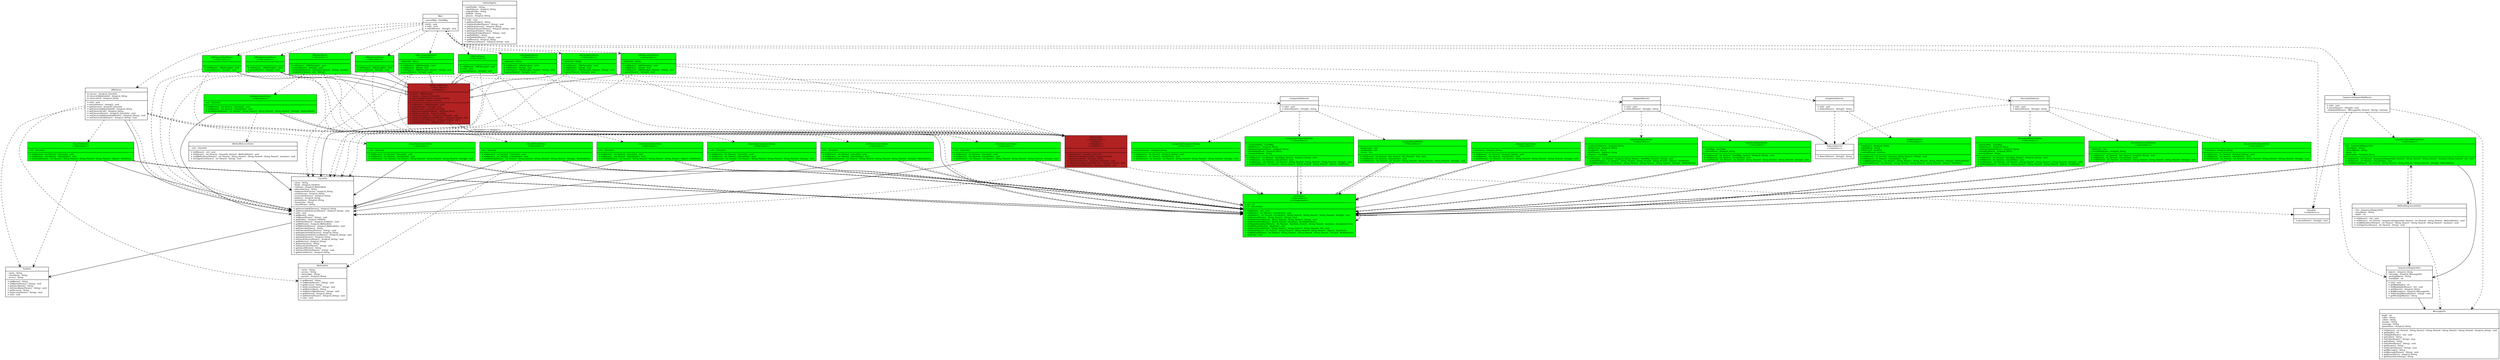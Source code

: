 digraph G {
	fontname = "Bitstream Vera Sans"
	fontsize = 8 

	node [
		 fontname = "Bitstream Vera Sans" 
		 fontsize = 8 
		 shape = "record" ,
		 style = "filled"
	] 

	edge [
		 fontname = "Bitstream Vera Sans"
		 fontsize = 8 
	]

	ClassVisitor [ 
 	 	 label = "{ClassVisitor\n\<\<Decorator\>\>\n\<\<Component\>\>\n|# api : int\l# cv : ClassVisitor\l|+ init(Param1 : int) : void\l+ init(Param1 : int, Param2 : ClassVisitor) : void\l+ visit(Param1 : int, Param2 : int, Param3 : String, Param4 : String, Param5 : String, Param6 : String[]) : void\l+ visitSource(Param1 : String, Param2 : String) : void\l+ visitOuterClass(Param1 : String, Param2 : String, Param3 : String) : void\l+ visitAnnotation(Param1 : String, Param2 : boolean) : AnnotationVisitor\l+ visitTypeAnnotation(Param1 : int, Param2 : TypePath, Param3 : String, Param4 : boolean) : AnnotationVisitor\l+ visitAttribute(Param1 : Attribute) : void\l+ visitInnerClass(Param1 : String, Param2 : String, Param3 : String, Param4 : int) : void\l+ visitField(Param1 : int, Param2 : String, Param3 : String, Param4 : String, Param5 : Object) : FieldVisitor\l+ visitMethod(Param1 : int, Param2 : String, Param3 : String, Param4 : String, Param5 : String[]) : MethodVisitor\l+ visitEnd() : void\l}",
	 	 color = black,
	 	 fillcolor = green
	]
	AbstractUMLParser [ 
 	 	 label = "{AbstractUMLParser\n\<\<Decorator\>\>\n\<\<Adapter\>\>\n|# parser : UMLParsable\l# classes : ArrayList_ClassInfo\l# classListAbbreviated : ArrayList_String\l# classListFull : ArrayList_String\l|+ init(Param1 : UMLParsable) : void\l+ parse(Param1 : String[]) : void\l+ getClasses() : ArrayList_ClassInfo\l+ getClassListAbbreviated() : ArrayList_String\l+ getClassListFull() : ArrayList_String\l+ setClasses(Param1 : ArrayList_ClassInfo) : void\l+ setClassListAbbreviated(Param1 : ArrayList_String) : void\l+ setClassListFull(Param1 : ArrayList_String) : void\l+ setParser(Param1 : UMLParsable) : void\l}",
	 	 color = black,
	 	 fillcolor = firebrick
	]
	AdapterAdapteeVisitor [ 
 	 	 label = "{AdapterAdapteeVisitor\n\<\<Decorator\>\>\n|- constructorParams : ArrayList_String\l- fieldsFound : ArrayList_String\l  className : String\l  validClasses : ArrayList_String\l  adapters : HashMap\l|+ init(Param1 : int, Param2 : ArrayList_String, Param3 : HashMap, Param4 : String) : void\l+ visitField(Param1 : int, Param2 : String, Param3 : String, Param4 : String, Param5 : Object) : FieldVisitor\l+ visitMethod(Param1 : int, Param2 : String, Param3 : String, Param4 : String, Param5 : String[]) : MethodVisitor\l}",
	 	 color = black,
	 	 fillcolor = green
	]
	AdapterAdapterVisitor [ 
 	 	 label = "{AdapterAdapterVisitor\n\<\<Decorator\>\>\n|- classMap : HashMap\l- allInterfaces : ArrayList_String\l|+ init(Param1 : int, Param2 : HashMap, Param3 : ArrayList_String) : void\l+ init(Param1 : int, Param2 : ClassVisitor) : void\l+ visit(Param1 : int, Param2 : int, Param3 : String, Param4 : String, Param5 : String, Param6 : String[]) : void\l}",
	 	 color = black,
	 	 fillcolor = green
	]
	AdapterDetector [ 
 	 	 label = "{AdapterDetector\n||+ init() : void\l+ detect(Param1 : String[]) : String\l}",
	 	 color = black,
	 	 fillcolor = white
	]
	AdapterTargetVisitor [ 
 	 	 label = "{AdapterTargetVisitor\n\<\<Decorator\>\>\n|- interfaces : ArrayList_String\l|+ init(Param1 : int, Param2 : ArrayList_String) : void\l+ init(Param1 : int, Param2 : ClassVisitor) : void\l+ visit(Param1 : int, Param2 : int, Param3 : String, Param4 : String, Param5 : String, Param6 : String[]) : void\l}",
	 	 color = black,
	 	 fillcolor = green
	]
	ClassAssociationVisitor [ 
 	 	 label = "{ClassAssociationVisitor\n\<\<Decorator\>\>\n|  info : ClassInfo\l|+ init(Param1 : int, Param2 : ClassInfo) : void\l+ init(Param1 : int, Param2 : ClassVisitor) : void\l+ visitField(Param1 : int, Param2 : String, Param3 : String, Param4 : String, Param5 : Object) : FieldVisitor\l}",
	 	 color = black,
	 	 fillcolor = green
	]
	ClassDeclarationVisitor [ 
 	 	 label = "{ClassDeclarationVisitor\n\<\<Decorator\>\>\n|- info : ClassInfo\l|+ init(Param1 : int, Param2 : ClassInfo) : void\l+ init(Param1 : int, Param2 : ClassVisitor) : void\l+ visit(Param1 : int, Param2 : int, Param3 : String, Param4 : String, Param5 : String, Param6 : String[]) : void\l}",
	 	 color = black,
	 	 fillcolor = green
	]
	ClassExtensionVisitor [ 
 	 	 label = "{ClassExtensionVisitor\n\<\<Decorator\>\>\n|- info : ClassInfo\l|+ init(Param1 : int, Param2 : ClassInfo) : void\l+ init(Param1 : int, Param2 : ClassVisitor) : void\l+ visit(Param1 : int, Param2 : int, Param3 : String, Param4 : String, Param5 : String, Param6 : String[]) : void\l}",
	 	 color = black,
	 	 fillcolor = green
	]
	ClassFieldVisitor [ 
 	 	 label = "{ClassFieldVisitor\n\<\<Decorator\>\>\n|  info : ClassInfo\l|+ init(Param1 : int, Param2 : ClassInfo) : void\l+ init(Param1 : int, Param2 : ClassVisitor) : void\l+ visitField(Param1 : int, Param2 : String, Param3 : String, Param4 : String, Param5 : Object) : FieldVisitor\l}",
	 	 color = black,
	 	 fillcolor = green
	]
	ClassImplementationVisitor [ 
 	 	 label = "{ClassImplementationVisitor\n\<\<Decorator\>\>\n|- info : ClassInfo\l|+ init(Param1 : int, Param2 : ClassInfo) : void\l+ init(Param1 : int, Param2 : ClassVisitor) : void\l+ visit(Param1 : int, Param2 : int, Param3 : String, Param4 : String, Param5 : String, Param6 : String[]) : void\l}",
	 	 color = black,
	 	 fillcolor = green
	]
	ClassInfo [ 
 	 	 label = "{ClassInfo\n|- name : String\l- fields : ArrayList_FieldInfo\l- methods : ArrayList_MethodInfo\l- extendedClass : String\l- implementedClasses : ArrayList_String\l- usedClasses : ArrayList_String\l- associatedClasses : ArrayList_String\l- patterns : ArrayList_String\l- annotations : ArrayList_String\l- frameColor : String\l- classFillColor : String\l|+ getAssociatedClasses() : ArrayList_String\l+ setAssociatedClasses(Param1 : ArrayList_String) : void\l+ init() : void\l+ getName() : String\l+ setName(Param1 : String) : void\l+ getFields() : ArrayList_FieldInfo\l+ setFields(Param1 : ArrayList_FieldInfo) : void\l+ getMethods() : ArrayList_MethodInfo\l+ setMethods(Param1 : ArrayList_MethodInfo) : void\l+ getExtendedClass() : String\l+ setExtendedClass(Param1 : String) : void\l+ getImplementedClasses() : ArrayList_String\l+ setImplementedClasses(Param1 : ArrayList_String) : void\l+ getUsedClasses() : ArrayList_String\l+ setUsedClasses(Param1 : ArrayList_String) : void\l+ getPatterns() : ArrayList_String\l+ getFrameColor() : String\l+ setFrameColor(Param1 : String) : void\l+ getClassFillColor() : String\l+ setClassFillColor(Param1 : String) : void\l+ getAnnotations() : ArrayList_String\l}",
	 	 color = black,
	 	 fillcolor = white
	]
	ClassMethodVisitor [ 
 	 	 label = "{ClassMethodVisitor\n\<\<Decorator\>\>\n|  info : ClassInfo\l|+ init(Param1 : int, Param2 : ClassInfo) : void\l+ init(Param1 : int, Param2 : ClassVisitor) : void\l+ visitMethod(Param1 : int, Param2 : String, Param3 : String, Param4 : String, Param5 : String[]) : MethodVisitor\l}",
	 	 color = black,
	 	 fillcolor = green
	]
	CompositeComponentVisitor [ 
 	 	 label = "{CompositeComponentVisitor\n\<\<Decorator\>\>\n|  abstractClasses : ArrayList_String\l|+ init(Param1 : int, Param2 : ArrayList_String) : void\l+ init(Param1 : int, Param2 : ClassVisitor) : void\l+ visit(Param1 : int, Param2 : int, Param3 : String, Param4 : String, Param5 : String, Param6 : String[]) : void\l}",
	 	 color = black,
	 	 fillcolor = green
	]
	CompositeCompositeVisitor [ 
 	 	 label = "{CompositeCompositeVisitor\n\<\<Decorator\>\>\n|- compositeMap : HashMap\l- allInterfaces : ArrayList_String\l- implementedInterfaces : ArrayList_String\l- storedInterfaces : ArrayList_String\l- compositeName : String\l|+ init(Param1 : int, Param2 : HashMap, Param3 : ArrayList_String) : void\l+ init(Param1 : int, Param2 : ClassVisitor) : void\l+ visit(Param1 : int, Param2 : int, Param3 : String, Param4 : String, Param5 : String, Param6 : String[]) : void\l+ visitField(Param1 : int, Param2 : String, Param3 : String, Param4 : String, Param5 : Object) : FieldVisitor\l}",
	 	 color = black,
	 	 fillcolor = green
	]
	CompositeDetector [ 
 	 	 label = "{CompositeDetector\n||+ init() : void\l+ detect(Param1 : String[]) : String\l}",
	 	 color = black,
	 	 fillcolor = white
	]
	CompositeLeafVisitor [ 
 	 	 label = "{CompositeLeafVisitor\n\<\<Decorator\>\>\n|  components : Set\l  composites : Set\l  leaves : Set\l|+ init(Param1 : int, Param2 : Set, Param3 : Set, Param4 : Set) : void\l+ init(Param1 : int, Param2 : ClassVisitor) : void\l+ visit(Param1 : int, Param2 : int, Param3 : String, Param4 : String, Param5 : String, Param6 : String[]) : void\l}",
	 	 color = black,
	 	 fillcolor = green
	]
	DecoratorAbstractVisitor [ 
 	 	 label = "{DecoratorAbstractVisitor\n\<\<Decorator\>\>\n|- abstractMap : HashMap\l- allInterfaces : ArrayList_String\l- implementedInterfaces : ArrayList_String\l- storedInterfaces : ArrayList_String\l- abstractName : String\l|+ init(Param1 : int, Param2 : HashMap, Param3 : ArrayList_String) : void\l+ init(Param1 : int, Param2 : ClassVisitor) : void\l+ visit(Param1 : int, Param2 : int, Param3 : String, Param4 : String, Param5 : String, Param6 : String[]) : void\l+ visitField(Param1 : int, Param2 : String, Param3 : String, Param4 : String, Param5 : Object) : FieldVisitor\l}",
	 	 color = black,
	 	 fillcolor = green
	]
	DecoratorConcreteVisitor [ 
 	 	 label = "{DecoratorConcreteVisitor\n\<\<Decorator\>\>\n|- abstracts : Set\l- concreteClasses : ArrayList_String\l|+ init(Param1 : int, Param2 : Set, Param3 : ArrayList_String) : void\l+ init(Param1 : int, Param2 : ClassVisitor) : void\l+ visit(Param1 : int, Param2 : int, Param3 : String, Param4 : String, Param5 : String, Param6 : String[]) : void\l}",
	 	 color = black,
	 	 fillcolor = green
	]
	DecoratorDetector [ 
 	 	 label = "{DecoratorDetector\n||+ init() : void\l+ detect(Param1 : String[]) : String\l}",
	 	 color = black,
	 	 fillcolor = white
	]
	DecoratorInterfaceVisitor [ 
 	 	 label = "{DecoratorInterfaceVisitor\n\<\<Decorator\>\>\n|- interfaces : ArrayList_String\l|+ init(Param1 : int, Param2 : ArrayList_String) : void\l+ init(Param1 : int, Param2 : ClassVisitor) : void\l+ visit(Param1 : int, Param2 : int, Param3 : String, Param4 : String, Param5 : String, Param6 : String[]) : void\l}",
	 	 color = black,
	 	 fillcolor = green
	]
	FieldInfo [ 
 	 	 label = "{FieldInfo\n|- name : String\l- className : String\l- access : String\l|+ getName() : String\l+ setName(Param1 : String) : void\l+ getClassName() : String\l+ setClassName(Param1 : String) : void\l+ getAccess() : String\l+ setAccess(Param1 : String) : void\l+ init() : void\l}",
	 	 color = black,
	 	 fillcolor = white
	]
	GetParamsUsesVisitor [ 
 	 	 label = "{GetParamsUsesVisitor\n\<\<Decorator\>\>\n|  info : ClassInfo\l|+ init(Param1 : int, Param2 : ClassInfo) : void\l+ init(Param1 : int, Param2 : ClassVisitor) : void\l+ visitMethod(Param1 : int, Param2 : String, Param3 : String, Param4 : String, Param5 : String[]) : MethodVisitor\l}",
	 	 color = black,
	 	 fillcolor = green
	]
	GetReturnUsesVisitor [ 
 	 	 label = "{GetReturnUsesVisitor\n\<\<Decorator\>\>\n|  info : ClassInfo\l|+ init(Param1 : int, Param2 : ClassInfo) : void\l+ init(Param1 : int, Param2 : ClassVisitor) : void\l+ visitMethod(Param1 : int, Param2 : String, Param3 : String, Param4 : String, Param5 : String[]) : MethodVisitor\l}",
	 	 color = black,
	 	 fillcolor = green
	]
	GUIConfigInfo [ 
 	 	 label = "{GUIConfigInfo\n|- inputFolder : String\l- inputClasses : ArrayList_String\l- outputFolder : String\l- dotPath : String\l- phases : ArrayList_String\l|+ init() : void\l+ getInputFolder() : String\l+ setInputFolder(Param1 : String) : void\l+ getInputClasses() : ArrayList_String\l+ setInputClasses(Param1 : ArrayList_String) : void\l+ getOutputFolder() : String\l+ setOutputFolder(Param1 : String) : void\l+ getDotPath() : String\l+ setDotPath(Param1 : String) : void\l+ getPhases() : ArrayList_String\l+ setPhases(Param1 : ArrayList_String) : void\l}",
	 	 color = black,
	 	 fillcolor = white
	]
	Main [ 
 	 	 label = "{Main\n|- parserMap : HashMap\l|  clinit() : void\l+ init() : void\l+ main(Param1 : String[]) : void\l}",
	 	 color = black,
	 	 fillcolor = white
	]
	MessageInfo [ 
 	 	 label = "{MessageInfo\n|  depth : int\l  caller : String\l  callee : String\l  answer : String\l  message : String\l  parameters : ArrayList_String\l|+ init(Param1 : int, Param2 : String, Param3 : String, Param4 : String, Param5 : String, Param6 : ArrayList_String) : void\l+ getDepth() : int\l+ setDepth(Param1 : int) : void\l+ getCaller() : String\l+ setCaller(Param1 : String) : void\l+ getCallee() : String\l+ setCallee(Param1 : String) : void\l+ getAnswer() : String\l+ setAnswer(Param1 : String) : void\l+ getMessage() : String\l+ setMessage(Param1 : String) : void\l+ getParameters() : ArrayList_String\l+ getParametersString() : String\l}",
	 	 color = black,
	 	 fillcolor = white
	]
	MethodInfo [ 
 	 	 label = "{MethodInfo\n|- name : String\l- access : String\l- returnType : String\l- params : ArrayList_String\l|+ getName() : String\l+ setName(Param1 : String) : void\l+ getAccess() : String\l+ setAccess(Param1 : String) : void\l+ getReturnType() : String\l+ setReturnType(Param1 : String) : void\l+ getParams() : ArrayList_String\l+ setParams(Param1 : ArrayList_String) : void\l+ init() : void\l}",
	 	 color = black,
	 	 fillcolor = white
	]
	MethodReturnsVisitor [ 
 	 	 label = "{MethodReturnsVisitor\n|- info : ClassInfo\l|+ init(Param1 : int) : void\l+ init(Param1 : int, Param2 : ClassInfo, Param3 : MethodVisitor) : void\l+ visitMethodInsn(Param1 : int, Param2 : String, Param3 : String, Param4 : String, Param5 : boolean) : void\l+ visitTypeInsn(Param1 : int, Param2 : String) : void\l}",
	 	 color = black,
	 	 fillcolor = white
	]
	MethodSequenceVisitor [ 
 	 	 label = "{MethodSequenceVisitor\n|- info : SequenceDiagramInfo\l- className : String\l- depth : int\l|+ init(Param1 : int) : void\l+ init(Param1 : int, Param2 : SequenceDiagramInfo, Param3 : int, Param4 : String, Param5 : MethodVisitor) : void\l+ visitMethodInsn(Param1 : int, Param2 : String, Param3 : String, Param4 : String, Param5 : boolean) : void\l+ visitTypeInsn(Param1 : int, Param2 : String) : void\l}",
	 	 color = black,
	 	 fillcolor = white
	]
	Parsable [ 
 	 	 label = "{Parsable\n\<\<Interface\>\>\n||+ parse(Param1 : String[]) : void\l}",
	 	 color = black,
	 	 fillcolor = white
	]
	PatternDetector [ 
 	 	 label = "{PatternDetector\n\<\<Interface\>\>\n||+ detect(Param1 : String[]) : String\l}",
	 	 color = black,
	 	 fillcolor = white
	]
	SequenceClassMethodVisitor [ 
 	 	 label = "{SequenceClassMethodVisitor\n\<\<Decorator\>\>\n|  info : SequenceDiagramInfo\l  className : String\l  methodName : String\l  depth : int\l  parameters : ArrayList_String\l|+ init(Param1 : int, Param2 : SequenceDiagramInfo, Param3 : String, Param4 : String, Param5 : ArrayList_String, Param6 : int) : void\l+ init(Param1 : int, Param2 : ClassVisitor) : void\l+ visitMethod(Param1 : int, Param2 : String, Param3 : String, Param4 : String, Param5 : String[]) : MethodVisitor\l}",
	 	 color = black,
	 	 fillcolor = green
	]
	SequenceDiagramInfo [ 
 	 	 label = "{SequenceDiagramInfo\n|  objects : ArrayList_String\l  message : ArrayList_MessageInfo\l  packageName : String\l  maxDepth : int\l|+ init() : void\l+ getMaxDepth() : int\l+ setMaxDepth(Param1 : int) : void\l+ getObjects() : ArrayList_String\l+ getMessages() : ArrayList_MessageInfo\l+ setPackageName(Param1 : String) : void\l+ getPackageName() : String\l}",
	 	 color = black,
	 	 fillcolor = white
	]
	SequenceDiagramTextParser [ 
 	 	 label = "{SequenceDiagramTextParser\n||+ init() : void\l+ parse(Param1 : String[]) : void\l- lambda$0(Param1 : MessageInfo, Param2 : String) : boolean\l}",
	 	 color = black,
	 	 fillcolor = white
	]
	SingletonDetector [ 
 	 	 label = "{SingletonDetector\n||+ init() : void\l+ detect(Param1 : String[]) : String\l}",
	 	 color = black,
	 	 fillcolor = white
	]
	SingletonVisitor [ 
 	 	 label = "{SingletonVisitor\n\<\<Decorator\>\>\n|- singletons : ArrayList_String\l- className : String\l- fieldFound : boolean\l- methodFound : boolean\l|+ init(Param1 : int, Param2 : ArrayList_String, Param3 : String) : void\l+ init(Param1 : int, Param2 : ClassVisitor) : void\l+ visitMethod(Param1 : int, Param2 : String, Param3 : String, Param4 : String, Param5 : String[]) : MethodVisitor\l+ visitField(Param1 : int, Param2 : String, Param3 : String, Param4 : String, Param5 : Object) : FieldVisitor\l}",
	 	 color = black,
	 	 fillcolor = green
	]
	UMLAdapterParser [ 
 	 	 label = "{UMLAdapterParser\n\<\<Decorator\>\>\n|- detected : String\l|+ init(Param1 : UMLParsable) : void\l+ init(Param1 : String) : void\l+ init(Param1 : UMLParsable, Param2 : String) : void\l+ parse(Param1 : String[]) : void\l}",
	 	 color = black,
	 	 fillcolor = green
	]
	UMLAssociationParser [ 
 	 	 label = "{UMLAssociationParser\n\<\<Decorator\>\>\n||+ init(Param1 : UMLParsable) : void\l+ parse(Param1 : String[]) : void\l}",
	 	 color = black,
	 	 fillcolor = green
	]
	UMLCompositeParser [ 
 	 	 label = "{UMLCompositeParser\n\<\<Decorator\>\>\n|- detected : String\l|+ init(Param1 : UMLParsable) : void\l+ init(Param1 : String) : void\l+ init(Param1 : UMLParsable, Param2 : String) : void\l+ parse(Param1 : String[]) : void\l}",
	 	 color = black,
	 	 fillcolor = green
	]
	UMLDecoratorParser [ 
 	 	 label = "{UMLDecoratorParser\n\<\<Decorator\>\>\n|- detected : String\l|+ init(Param1 : UMLParsable) : void\l+ init(Param1 : String) : void\l+ init(Param1 : UMLParsable, Param2 : String) : void\l+ parse(Param1 : String[]) : void\l}",
	 	 color = black,
	 	 fillcolor = green
	]
	UMLEndParser [ 
 	 	 label = "{UMLEndParser\n\<\<Decorator\>\>\n||+ init(Param1 : UMLParsable) : void\l+ init() : void\l+ parse(Param1 : String[]) : void\l}",
	 	 color = black,
	 	 fillcolor = green
	]
	UMLExtendsParser [ 
 	 	 label = "{UMLExtendsParser\n\<\<Decorator\>\>\n||+ init(Param1 : UMLParsable) : void\l+ parse(Param1 : String[]) : void\l}",
	 	 color = black,
	 	 fillcolor = green
	]
	UMLImplementsParser [ 
 	 	 label = "{UMLImplementsParser\n\<\<Decorator\>\>\n||+ init(Param1 : UMLParsable) : void\l+ parse(Param1 : String[]) : void\l}",
	 	 color = black,
	 	 fillcolor = green
	]
	UMLParsable [ 
 	 	 label = "{UMLParsable\n\<\<Component\>\>\n\<\<Target\>\>\n\<\<Adaptee\>\>\n\<\<Interface\>\>\n||+ getClasses() : ArrayList_ClassInfo\l+ getClassListAbbreviated() : ArrayList_String\l+ getClassListFull() : ArrayList_String\l+ setClasses(Param1 : ArrayList_ClassInfo) : void\l+ setClassListAbbreviated(Param1 : ArrayList_String) : void\l+ setClassListFull(Param1 : ArrayList_String) : void\l}",
	 	 color = black,
	 	 fillcolor = firebrick
	]
	UMLParser [ 
 	 	 label = "{UMLParser\n|# classes : ArrayList_ClassInfo\l# classListAbbreviated : ArrayList_String\l# classListFull : ArrayList_String\l|+ init() : void\l+ parse(Param1 : String[]) : void\l+ getClasses() : ArrayList_ClassInfo\l+ getClassListAbbreviated() : ArrayList_String\l+ getClassListFull() : ArrayList_String\l+ setClasses(Param1 : ArrayList_ClassInfo) : void\l+ setClassListAbbreviated(Param1 : ArrayList_String) : void\l+ setClassListFull(Param1 : ArrayList_String) : void\l}",
	 	 color = black,
	 	 fillcolor = white
	]
	UMLSingletonParser [ 
 	 	 label = "{UMLSingletonParser\n\<\<Decorator\>\>\n|- detected : String\l|+ init(Param1 : UMLParsable) : void\l+ init(Param1 : String) : void\l+ init(Param1 : UMLParsable, Param2 : String) : void\l+ parse(Param1 : String[]) : void\l}",
	 	 color = black,
	 	 fillcolor = green
	]
	UMLUsesParser [ 
 	 	 label = "{UMLUsesParser\n\<\<Decorator\>\>\n||+ init(Param1 : UMLParsable) : void\l+ parse(Param1 : String[]) : void\l- lambda$0(Param1 : ClassInfo, Param2 : String) : boolean\l- lambda$1(Param1 : int) : String[]\l}",
	 	 color = black,
	 	 fillcolor = green
	]

	edge [
		arrowhead = "empty"
	]

	AdapterAdapteeVisitor -> ClassVisitor
	AdapterAdapterVisitor -> ClassVisitor
	AdapterTargetVisitor -> ClassVisitor
	ClassAssociationVisitor -> ClassVisitor
	ClassDeclarationVisitor -> ClassVisitor
	ClassExtensionVisitor -> ClassVisitor
	ClassFieldVisitor -> ClassVisitor
	ClassImplementationVisitor -> ClassVisitor
	ClassMethodVisitor -> ClassVisitor
	CompositeComponentVisitor -> ClassVisitor
	CompositeCompositeVisitor -> ClassVisitor
	CompositeLeafVisitor -> ClassVisitor
	DecoratorAbstractVisitor -> ClassVisitor
	DecoratorConcreteVisitor -> ClassVisitor
	DecoratorInterfaceVisitor -> ClassVisitor
	GetParamsUsesVisitor -> ClassVisitor
	GetReturnUsesVisitor -> ClassVisitor
	SequenceClassMethodVisitor -> ClassVisitor
	SingletonVisitor -> ClassVisitor
	UMLAdapterParser -> AbstractUMLParser
	UMLAssociationParser -> AbstractUMLParser
	UMLCompositeParser -> AbstractUMLParser
	UMLDecoratorParser -> AbstractUMLParser
	UMLEndParser -> AbstractUMLParser
	UMLExtendsParser -> AbstractUMLParser
	UMLImplementsParser -> AbstractUMLParser
	UMLSingletonParser -> AbstractUMLParser
	UMLUsesParser -> AbstractUMLParser


	edge [
		style = "dashed"
		arrowhead = "normal"
	]

	AbstractUMLParser->UMLParsable
	AdapterDetector->PatternDetector
	CompositeDetector->PatternDetector
	DecoratorDetector->PatternDetector
	SequenceDiagramTextParser->Parsable
	SingletonDetector->PatternDetector
	UMLParsable->Parsable
	UMLParser->UMLParsable


	edge [
		style = "solid"
		arrowhead = "vee"
	]

	ClassVisitor->ClassVisitor[label="<<Decorates>>"]
	AbstractUMLParser->UMLParsable[label="<<Decorates>><<Adapts>>"]
	AbstractUMLParser->ClassInfo[label=""]
	ClassAssociationVisitor->ClassInfo[label=""]
	ClassDeclarationVisitor->ClassInfo[label=""]
	ClassExtensionVisitor->ClassInfo[label=""]
	ClassFieldVisitor->ClassInfo[label=""]
	ClassImplementationVisitor->ClassInfo[label=""]
	ClassInfo->FieldInfo[label=""]
	ClassInfo->MethodInfo[label=""]
	ClassMethodVisitor->ClassInfo[label=""]
	GetParamsUsesVisitor->ClassInfo[label=""]
	GetReturnUsesVisitor->ClassInfo[label=""]
	MethodReturnsVisitor->ClassInfo[label=""]
	MethodSequenceVisitor->SequenceDiagramInfo[label=""]
	SequenceClassMethodVisitor->SequenceDiagramInfo[label=""]
	SequenceDiagramInfo->MessageInfo[label=""]
	UMLParser->ClassInfo[label=""]


	edge [
		style = "dashed"
		arrowhead = "vee"
	]

	AdapterAdapterVisitor->ClassVisitor
	AdapterDetector->AdapterTargetVisitor
	AdapterDetector->AdapterAdapterVisitor
	AdapterDetector->AdapterAdapteeVisitor
	AdapterTargetVisitor->ClassVisitor
	ClassAssociationVisitor->ClassVisitor
	ClassDeclarationVisitor->ClassVisitor
	ClassExtensionVisitor->ClassVisitor
	ClassFieldVisitor->ClassVisitor
	ClassFieldVisitor->FieldInfo
	ClassImplementationVisitor->ClassVisitor
	ClassMethodVisitor->ClassVisitor
	ClassMethodVisitor->MethodInfo
	CompositeComponentVisitor->ClassVisitor
	CompositeCompositeVisitor->ClassVisitor
	CompositeDetector->CompositeComponentVisitor
	CompositeDetector->CompositeCompositeVisitor
	CompositeDetector->CompositeLeafVisitor
	CompositeLeafVisitor->ClassVisitor
	DecoratorAbstractVisitor->ClassVisitor
	DecoratorConcreteVisitor->ClassVisitor
	DecoratorDetector->DecoratorInterfaceVisitor
	DecoratorDetector->DecoratorAbstractVisitor
	DecoratorDetector->DecoratorConcreteVisitor
	DecoratorInterfaceVisitor->ClassVisitor
	GetParamsUsesVisitor->ClassVisitor
	GetReturnUsesVisitor->ClassVisitor
	GetReturnUsesVisitor->MethodReturnsVisitor
	Main->UMLEndParser
	Main->UMLCompositeParser
	Main->UMLAdapterParser
	Main->UMLDecoratorParser
	Main->UMLSingletonParser
	Main->UMLUsesParser
	Main->UMLAssociationParser
	Main->UMLImplementsParser
	Main->UMLExtendsParser
	Main->UMLParser
	Main->SequenceDiagramTextParser
	Main->Parsable
	MethodSequenceVisitor->MessageInfo
	MethodSequenceVisitor->SequenceClassMethodVisitor
	SequenceClassMethodVisitor->ClassVisitor
	SequenceClassMethodVisitor->MethodSequenceVisitor
	SequenceDiagramTextParser->MessageInfo
	SequenceDiagramTextParser->SequenceDiagramInfo
	SequenceDiagramTextParser->SequenceClassMethodVisitor
	SingletonDetector->SingletonVisitor
	SingletonVisitor->ClassVisitor
	UMLAdapterParser->UMLParsable
	UMLAdapterParser->AdapterDetector
	UMLAdapterParser->ClassInfo
	UMLAssociationParser->UMLParsable
	UMLAssociationParser->ClassAssociationVisitor
	UMLAssociationParser->ClassInfo
	UMLCompositeParser->UMLParsable
	UMLCompositeParser->CompositeDetector
	UMLCompositeParser->ClassInfo
	UMLDecoratorParser->UMLParsable
	UMLDecoratorParser->DecoratorDetector
	UMLDecoratorParser->ClassInfo
	UMLEndParser->UMLParsable
	UMLEndParser->ClassInfo
	UMLExtendsParser->UMLParsable
	UMLExtendsParser->ClassExtensionVisitor
	UMLExtendsParser->ClassInfo
	UMLImplementsParser->UMLParsable
	UMLImplementsParser->ClassImplementationVisitor
	UMLImplementsParser->ClassInfo
	UMLParsable->ClassInfo
	UMLParser->ClassDeclarationVisitor
	UMLParser->ClassInfo
	UMLParser->ClassFieldVisitor
	UMLParser->ClassMethodVisitor
	UMLParser->FieldInfo
	UMLParser->MethodInfo
	UMLSingletonParser->UMLParsable
	UMLSingletonParser->SingletonDetector
	UMLSingletonParser->ClassInfo
	UMLUsesParser->UMLParsable
	UMLUsesParser->ClassInfo
	UMLUsesParser->GetParamsUsesVisitor
	UMLUsesParser->GetReturnUsesVisitor

}
